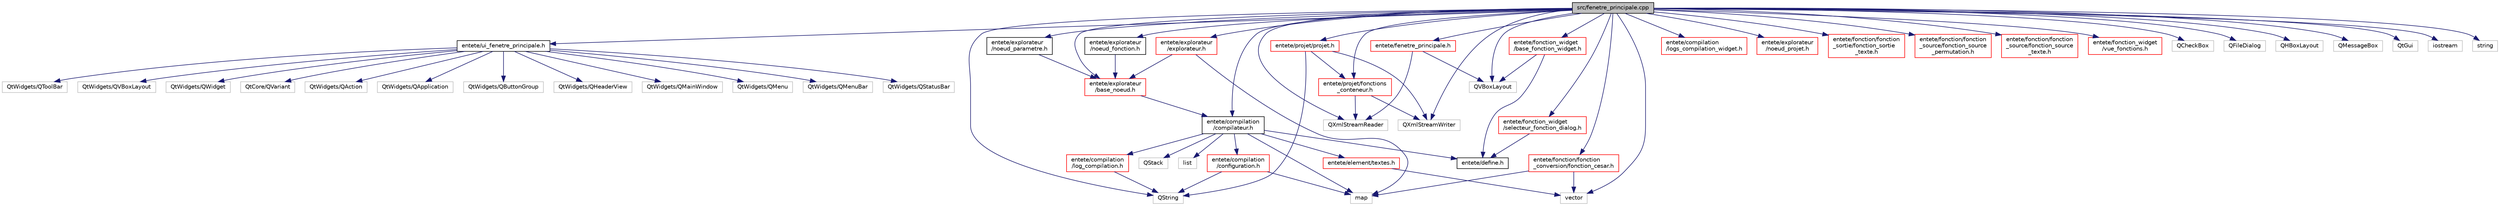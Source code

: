 digraph "src/fenetre_principale.cpp"
{
  edge [fontname="Helvetica",fontsize="10",labelfontname="Helvetica",labelfontsize="10"];
  node [fontname="Helvetica",fontsize="10",shape=record];
  Node0 [label="src/fenetre_principale.cpp",height=0.2,width=0.4,color="black", fillcolor="grey75", style="filled", fontcolor="black"];
  Node0 -> Node1 [color="midnightblue",fontsize="10",style="solid",fontname="Helvetica"];
  Node1 [label="entete/ui_fenetre_principale.h",height=0.2,width=0.4,color="black", fillcolor="white", style="filled",URL="$entete_2ui__fenetre__principale_8h.html"];
  Node1 -> Node2 [color="midnightblue",fontsize="10",style="solid",fontname="Helvetica"];
  Node2 [label="QtCore/QVariant",height=0.2,width=0.4,color="grey75", fillcolor="white", style="filled"];
  Node1 -> Node3 [color="midnightblue",fontsize="10",style="solid",fontname="Helvetica"];
  Node3 [label="QtWidgets/QAction",height=0.2,width=0.4,color="grey75", fillcolor="white", style="filled"];
  Node1 -> Node4 [color="midnightblue",fontsize="10",style="solid",fontname="Helvetica"];
  Node4 [label="QtWidgets/QApplication",height=0.2,width=0.4,color="grey75", fillcolor="white", style="filled"];
  Node1 -> Node5 [color="midnightblue",fontsize="10",style="solid",fontname="Helvetica"];
  Node5 [label="QtWidgets/QButtonGroup",height=0.2,width=0.4,color="grey75", fillcolor="white", style="filled"];
  Node1 -> Node6 [color="midnightblue",fontsize="10",style="solid",fontname="Helvetica"];
  Node6 [label="QtWidgets/QHeaderView",height=0.2,width=0.4,color="grey75", fillcolor="white", style="filled"];
  Node1 -> Node7 [color="midnightblue",fontsize="10",style="solid",fontname="Helvetica"];
  Node7 [label="QtWidgets/QMainWindow",height=0.2,width=0.4,color="grey75", fillcolor="white", style="filled"];
  Node1 -> Node8 [color="midnightblue",fontsize="10",style="solid",fontname="Helvetica"];
  Node8 [label="QtWidgets/QMenu",height=0.2,width=0.4,color="grey75", fillcolor="white", style="filled"];
  Node1 -> Node9 [color="midnightblue",fontsize="10",style="solid",fontname="Helvetica"];
  Node9 [label="QtWidgets/QMenuBar",height=0.2,width=0.4,color="grey75", fillcolor="white", style="filled"];
  Node1 -> Node10 [color="midnightblue",fontsize="10",style="solid",fontname="Helvetica"];
  Node10 [label="QtWidgets/QStatusBar",height=0.2,width=0.4,color="grey75", fillcolor="white", style="filled"];
  Node1 -> Node11 [color="midnightblue",fontsize="10",style="solid",fontname="Helvetica"];
  Node11 [label="QtWidgets/QToolBar",height=0.2,width=0.4,color="grey75", fillcolor="white", style="filled"];
  Node1 -> Node12 [color="midnightblue",fontsize="10",style="solid",fontname="Helvetica"];
  Node12 [label="QtWidgets/QVBoxLayout",height=0.2,width=0.4,color="grey75", fillcolor="white", style="filled"];
  Node1 -> Node13 [color="midnightblue",fontsize="10",style="solid",fontname="Helvetica"];
  Node13 [label="QtWidgets/QWidget",height=0.2,width=0.4,color="grey75", fillcolor="white", style="filled"];
  Node0 -> Node14 [color="midnightblue",fontsize="10",style="solid",fontname="Helvetica"];
  Node14 [label="entete/compilation\l/compilateur.h",height=0.2,width=0.4,color="black", fillcolor="white", style="filled",URL="$compilateur_8h.html",tooltip="Fichier de déclaration de la classe compilateur. "];
  Node14 -> Node15 [color="midnightblue",fontsize="10",style="solid",fontname="Helvetica"];
  Node15 [label="entete/compilation\l/configuration.h",height=0.2,width=0.4,color="red", fillcolor="white", style="filled",URL="$configuration_8h.html",tooltip="Fichier de déclaration de la classe configuration. "];
  Node15 -> Node17 [color="midnightblue",fontsize="10",style="solid",fontname="Helvetica"];
  Node17 [label="QString",height=0.2,width=0.4,color="grey75", fillcolor="white", style="filled"];
  Node15 -> Node18 [color="midnightblue",fontsize="10",style="solid",fontname="Helvetica"];
  Node18 [label="map",height=0.2,width=0.4,color="grey75", fillcolor="white", style="filled"];
  Node14 -> Node19 [color="midnightblue",fontsize="10",style="solid",fontname="Helvetica"];
  Node19 [label="entete/compilation\l/log_compilation.h",height=0.2,width=0.4,color="red", fillcolor="white", style="filled",URL="$log__compilation_8h.html"];
  Node19 -> Node17 [color="midnightblue",fontsize="10",style="solid",fontname="Helvetica"];
  Node14 -> Node21 [color="midnightblue",fontsize="10",style="solid",fontname="Helvetica"];
  Node21 [label="entete/define.h",height=0.2,width=0.4,color="black", fillcolor="white", style="filled",URL="$define_8h.html"];
  Node14 -> Node22 [color="midnightblue",fontsize="10",style="solid",fontname="Helvetica"];
  Node22 [label="entete/element/textes.h",height=0.2,width=0.4,color="red", fillcolor="white", style="filled",URL="$textes_8h.html"];
  Node22 -> Node28 [color="midnightblue",fontsize="10",style="solid",fontname="Helvetica"];
  Node28 [label="vector",height=0.2,width=0.4,color="grey75", fillcolor="white", style="filled"];
  Node14 -> Node29 [color="midnightblue",fontsize="10",style="solid",fontname="Helvetica"];
  Node29 [label="QStack",height=0.2,width=0.4,color="grey75", fillcolor="white", style="filled"];
  Node14 -> Node30 [color="midnightblue",fontsize="10",style="solid",fontname="Helvetica"];
  Node30 [label="list",height=0.2,width=0.4,color="grey75", fillcolor="white", style="filled"];
  Node14 -> Node18 [color="midnightblue",fontsize="10",style="solid",fontname="Helvetica"];
  Node0 -> Node31 [color="midnightblue",fontsize="10",style="solid",fontname="Helvetica"];
  Node31 [label="entete/compilation\l/logs_compilation_widget.h",height=0.2,width=0.4,color="red", fillcolor="white", style="filled",URL="$logs__compilation__widget_8h.html"];
  Node0 -> Node35 [color="midnightblue",fontsize="10",style="solid",fontname="Helvetica"];
  Node35 [label="entete/explorateur\l/base_noeud.h",height=0.2,width=0.4,color="red", fillcolor="white", style="filled",URL="$base__noeud_8h.html"];
  Node35 -> Node14 [color="midnightblue",fontsize="10",style="solid",fontname="Helvetica"];
  Node0 -> Node38 [color="midnightblue",fontsize="10",style="solid",fontname="Helvetica"];
  Node38 [label="entete/explorateur\l/explorateur.h",height=0.2,width=0.4,color="red", fillcolor="white", style="filled",URL="$explorateur_8h.html"];
  Node38 -> Node35 [color="midnightblue",fontsize="10",style="solid",fontname="Helvetica"];
  Node38 -> Node18 [color="midnightblue",fontsize="10",style="solid",fontname="Helvetica"];
  Node0 -> Node52 [color="midnightblue",fontsize="10",style="solid",fontname="Helvetica"];
  Node52 [label="entete/explorateur\l/noeud_fonction.h",height=0.2,width=0.4,color="black", fillcolor="white", style="filled",URL="$noeud__fonction_8h.html"];
  Node52 -> Node35 [color="midnightblue",fontsize="10",style="solid",fontname="Helvetica"];
  Node0 -> Node53 [color="midnightblue",fontsize="10",style="solid",fontname="Helvetica"];
  Node53 [label="entete/explorateur\l/noeud_parametre.h",height=0.2,width=0.4,color="black", fillcolor="white", style="filled",URL="$noeud__parametre_8h.html"];
  Node53 -> Node35 [color="midnightblue",fontsize="10",style="solid",fontname="Helvetica"];
  Node0 -> Node54 [color="midnightblue",fontsize="10",style="solid",fontname="Helvetica"];
  Node54 [label="entete/explorateur\l/noeud_projet.h",height=0.2,width=0.4,color="red", fillcolor="white", style="filled",URL="$noeud__projet_8h.html"];
  Node0 -> Node56 [color="midnightblue",fontsize="10",style="solid",fontname="Helvetica"];
  Node56 [label="entete/fenetre_principale.h",height=0.2,width=0.4,color="red", fillcolor="white", style="filled",URL="$fenetre__principale_8h.html",tooltip="Déclaration de la classe fenetre_principale. "];
  Node56 -> Node61 [color="midnightblue",fontsize="10",style="solid",fontname="Helvetica"];
  Node61 [label="QVBoxLayout",height=0.2,width=0.4,color="grey75", fillcolor="white", style="filled"];
  Node56 -> Node48 [color="midnightblue",fontsize="10",style="solid",fontname="Helvetica"];
  Node48 [label="QXmlStreamReader",height=0.2,width=0.4,color="grey75", fillcolor="white", style="filled"];
  Node0 -> Node62 [color="midnightblue",fontsize="10",style="solid",fontname="Helvetica"];
  Node62 [label="entete/fonction/fonction\l_conversion/fonction_cesar.h",height=0.2,width=0.4,color="red", fillcolor="white", style="filled",URL="$fonction__cesar_8h.html"];
  Node62 -> Node18 [color="midnightblue",fontsize="10",style="solid",fontname="Helvetica"];
  Node62 -> Node28 [color="midnightblue",fontsize="10",style="solid",fontname="Helvetica"];
  Node0 -> Node63 [color="midnightblue",fontsize="10",style="solid",fontname="Helvetica"];
  Node63 [label="entete/fonction/fonction\l_sortie/fonction_sortie\l_texte.h",height=0.2,width=0.4,color="red", fillcolor="white", style="filled",URL="$fonction__sortie__texte_8h.html"];
  Node0 -> Node65 [color="midnightblue",fontsize="10",style="solid",fontname="Helvetica"];
  Node65 [label="entete/fonction/fonction\l_source/fonction_source\l_permutation.h",height=0.2,width=0.4,color="red", fillcolor="white", style="filled",URL="$fonction__source__permutation_8h.html"];
  Node0 -> Node67 [color="midnightblue",fontsize="10",style="solid",fontname="Helvetica"];
  Node67 [label="entete/fonction/fonction\l_source/fonction_source\l_texte.h",height=0.2,width=0.4,color="red", fillcolor="white", style="filled",URL="$fonction__source__texte_8h.html"];
  Node0 -> Node68 [color="midnightblue",fontsize="10",style="solid",fontname="Helvetica"];
  Node68 [label="entete/fonction_widget\l/base_fonction_widget.h",height=0.2,width=0.4,color="red", fillcolor="white", style="filled",URL="$base__fonction__widget_8h.html"];
  Node68 -> Node21 [color="midnightblue",fontsize="10",style="solid",fontname="Helvetica"];
  Node68 -> Node61 [color="midnightblue",fontsize="10",style="solid",fontname="Helvetica"];
  Node0 -> Node72 [color="midnightblue",fontsize="10",style="solid",fontname="Helvetica"];
  Node72 [label="entete/fonction_widget\l/selecteur_fonction_dialog.h",height=0.2,width=0.4,color="red", fillcolor="white", style="filled",URL="$selecteur__fonction__dialog_8h.html"];
  Node72 -> Node21 [color="midnightblue",fontsize="10",style="solid",fontname="Helvetica"];
  Node0 -> Node76 [color="midnightblue",fontsize="10",style="solid",fontname="Helvetica"];
  Node76 [label="entete/fonction_widget\l/vue_fonctions.h",height=0.2,width=0.4,color="red", fillcolor="white", style="filled",URL="$vue__fonctions_8h.html"];
  Node0 -> Node45 [color="midnightblue",fontsize="10",style="solid",fontname="Helvetica"];
  Node45 [label="entete/projet/fonctions\l_conteneur.h",height=0.2,width=0.4,color="red", fillcolor="white", style="filled",URL="$fonctions__conteneur_8h.html"];
  Node45 -> Node43 [color="midnightblue",fontsize="10",style="solid",fontname="Helvetica"];
  Node43 [label="QXmlStreamWriter",height=0.2,width=0.4,color="grey75", fillcolor="white", style="filled"];
  Node45 -> Node48 [color="midnightblue",fontsize="10",style="solid",fontname="Helvetica"];
  Node0 -> Node77 [color="midnightblue",fontsize="10",style="solid",fontname="Helvetica"];
  Node77 [label="entete/projet/projet.h",height=0.2,width=0.4,color="red", fillcolor="white", style="filled",URL="$projet_8h.html"];
  Node77 -> Node45 [color="midnightblue",fontsize="10",style="solid",fontname="Helvetica"];
  Node77 -> Node17 [color="midnightblue",fontsize="10",style="solid",fontname="Helvetica"];
  Node77 -> Node43 [color="midnightblue",fontsize="10",style="solid",fontname="Helvetica"];
  Node0 -> Node78 [color="midnightblue",fontsize="10",style="solid",fontname="Helvetica"];
  Node78 [label="QCheckBox",height=0.2,width=0.4,color="grey75", fillcolor="white", style="filled"];
  Node0 -> Node79 [color="midnightblue",fontsize="10",style="solid",fontname="Helvetica"];
  Node79 [label="QFileDialog",height=0.2,width=0.4,color="grey75", fillcolor="white", style="filled"];
  Node0 -> Node80 [color="midnightblue",fontsize="10",style="solid",fontname="Helvetica"];
  Node80 [label="QHBoxLayout",height=0.2,width=0.4,color="grey75", fillcolor="white", style="filled"];
  Node0 -> Node81 [color="midnightblue",fontsize="10",style="solid",fontname="Helvetica"];
  Node81 [label="QMessageBox",height=0.2,width=0.4,color="grey75", fillcolor="white", style="filled"];
  Node0 -> Node17 [color="midnightblue",fontsize="10",style="solid",fontname="Helvetica"];
  Node0 -> Node82 [color="midnightblue",fontsize="10",style="solid",fontname="Helvetica"];
  Node82 [label="QtGui",height=0.2,width=0.4,color="grey75", fillcolor="white", style="filled"];
  Node0 -> Node61 [color="midnightblue",fontsize="10",style="solid",fontname="Helvetica"];
  Node0 -> Node48 [color="midnightblue",fontsize="10",style="solid",fontname="Helvetica"];
  Node0 -> Node43 [color="midnightblue",fontsize="10",style="solid",fontname="Helvetica"];
  Node0 -> Node83 [color="midnightblue",fontsize="10",style="solid",fontname="Helvetica"];
  Node83 [label="iostream",height=0.2,width=0.4,color="grey75", fillcolor="white", style="filled"];
  Node0 -> Node41 [color="midnightblue",fontsize="10",style="solid",fontname="Helvetica"];
  Node41 [label="string",height=0.2,width=0.4,color="grey75", fillcolor="white", style="filled"];
  Node0 -> Node28 [color="midnightblue",fontsize="10",style="solid",fontname="Helvetica"];
}
